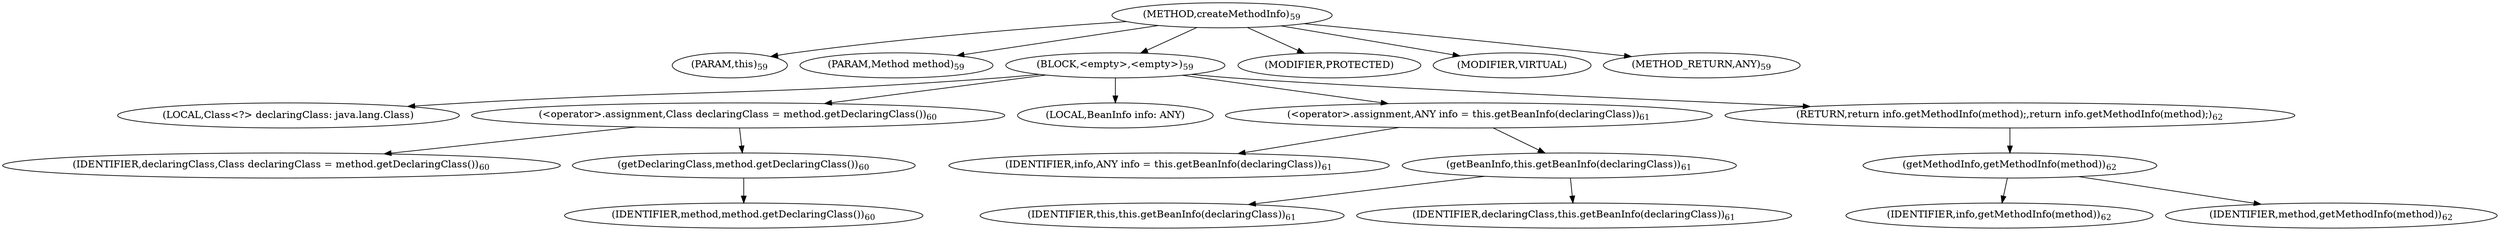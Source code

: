 digraph "createMethodInfo" {  
"116" [label = <(METHOD,createMethodInfo)<SUB>59</SUB>> ]
"14" [label = <(PARAM,this)<SUB>59</SUB>> ]
"117" [label = <(PARAM,Method method)<SUB>59</SUB>> ]
"118" [label = <(BLOCK,&lt;empty&gt;,&lt;empty&gt;)<SUB>59</SUB>> ]
"119" [label = <(LOCAL,Class&lt;?&gt; declaringClass: java.lang.Class)> ]
"120" [label = <(&lt;operator&gt;.assignment,Class declaringClass = method.getDeclaringClass())<SUB>60</SUB>> ]
"121" [label = <(IDENTIFIER,declaringClass,Class declaringClass = method.getDeclaringClass())<SUB>60</SUB>> ]
"122" [label = <(getDeclaringClass,method.getDeclaringClass())<SUB>60</SUB>> ]
"123" [label = <(IDENTIFIER,method,method.getDeclaringClass())<SUB>60</SUB>> ]
"124" [label = <(LOCAL,BeanInfo info: ANY)> ]
"125" [label = <(&lt;operator&gt;.assignment,ANY info = this.getBeanInfo(declaringClass))<SUB>61</SUB>> ]
"126" [label = <(IDENTIFIER,info,ANY info = this.getBeanInfo(declaringClass))<SUB>61</SUB>> ]
"127" [label = <(getBeanInfo,this.getBeanInfo(declaringClass))<SUB>61</SUB>> ]
"13" [label = <(IDENTIFIER,this,this.getBeanInfo(declaringClass))<SUB>61</SUB>> ]
"128" [label = <(IDENTIFIER,declaringClass,this.getBeanInfo(declaringClass))<SUB>61</SUB>> ]
"129" [label = <(RETURN,return info.getMethodInfo(method);,return info.getMethodInfo(method);)<SUB>62</SUB>> ]
"130" [label = <(getMethodInfo,getMethodInfo(method))<SUB>62</SUB>> ]
"131" [label = <(IDENTIFIER,info,getMethodInfo(method))<SUB>62</SUB>> ]
"132" [label = <(IDENTIFIER,method,getMethodInfo(method))<SUB>62</SUB>> ]
"133" [label = <(MODIFIER,PROTECTED)> ]
"134" [label = <(MODIFIER,VIRTUAL)> ]
"135" [label = <(METHOD_RETURN,ANY)<SUB>59</SUB>> ]
  "116" -> "14" 
  "116" -> "117" 
  "116" -> "118" 
  "116" -> "133" 
  "116" -> "134" 
  "116" -> "135" 
  "118" -> "119" 
  "118" -> "120" 
  "118" -> "124" 
  "118" -> "125" 
  "118" -> "129" 
  "120" -> "121" 
  "120" -> "122" 
  "122" -> "123" 
  "125" -> "126" 
  "125" -> "127" 
  "127" -> "13" 
  "127" -> "128" 
  "129" -> "130" 
  "130" -> "131" 
  "130" -> "132" 
}
